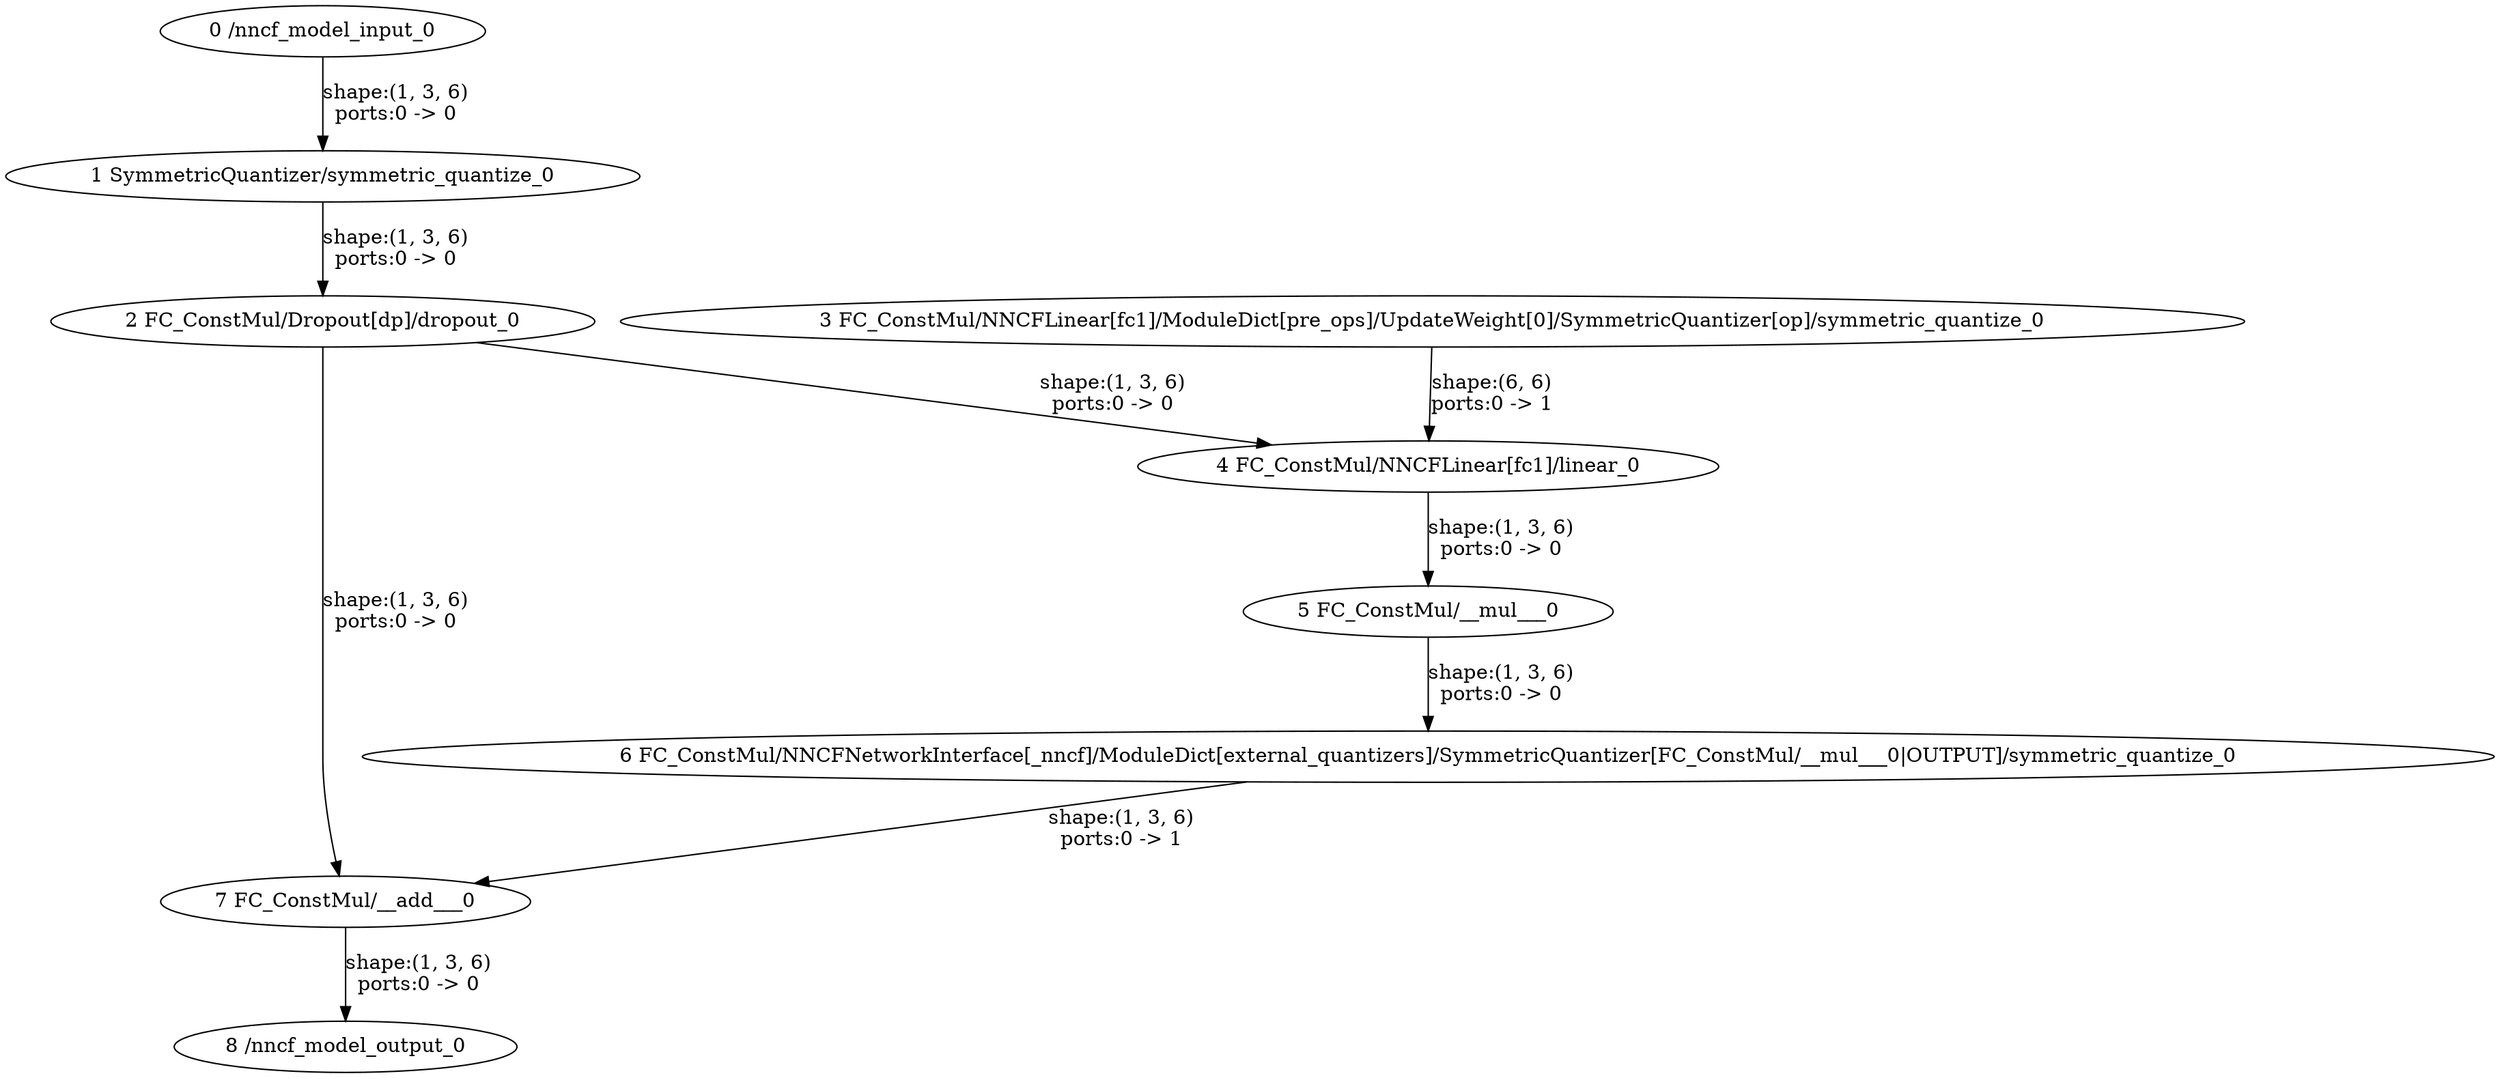 strict digraph  {
"0 /nncf_model_input_0" [id=0, type=nncf_model_input];
"1 SymmetricQuantizer/symmetric_quantize_0" [id=1, type=symmetric_quantize];
"2 FC_ConstMul/Dropout[dp]/dropout_0" [id=2, type=dropout];
"3 FC_ConstMul/NNCFLinear[fc1]/ModuleDict[pre_ops]/UpdateWeight[0]/SymmetricQuantizer[op]/symmetric_quantize_0" [id=3, type=symmetric_quantize];
"4 FC_ConstMul/NNCFLinear[fc1]/linear_0" [id=4, type=linear];
"5 FC_ConstMul/__mul___0" [id=5, type=__mul__];
"6 FC_ConstMul/NNCFNetworkInterface[_nncf]/ModuleDict[external_quantizers]/SymmetricQuantizer[FC_ConstMul/__mul___0|OUTPUT]/symmetric_quantize_0" [id=6, type=symmetric_quantize];
"7 FC_ConstMul/__add___0" [id=7, type=__add__];
"8 /nncf_model_output_0" [id=8, type=nncf_model_output];
"0 /nncf_model_input_0" -> "1 SymmetricQuantizer/symmetric_quantize_0"  [label="shape:(1, 3, 6)\nports:0 -> 0", style=solid];
"1 SymmetricQuantizer/symmetric_quantize_0" -> "2 FC_ConstMul/Dropout[dp]/dropout_0"  [label="shape:(1, 3, 6)\nports:0 -> 0", style=solid];
"2 FC_ConstMul/Dropout[dp]/dropout_0" -> "4 FC_ConstMul/NNCFLinear[fc1]/linear_0"  [label="shape:(1, 3, 6)\nports:0 -> 0", style=solid];
"2 FC_ConstMul/Dropout[dp]/dropout_0" -> "7 FC_ConstMul/__add___0"  [label="shape:(1, 3, 6)\nports:0 -> 0", style=solid];
"3 FC_ConstMul/NNCFLinear[fc1]/ModuleDict[pre_ops]/UpdateWeight[0]/SymmetricQuantizer[op]/symmetric_quantize_0" -> "4 FC_ConstMul/NNCFLinear[fc1]/linear_0"  [label="shape:(6, 6)\nports:0 -> 1", style=solid];
"4 FC_ConstMul/NNCFLinear[fc1]/linear_0" -> "5 FC_ConstMul/__mul___0"  [label="shape:(1, 3, 6)\nports:0 -> 0", style=solid];
"5 FC_ConstMul/__mul___0" -> "6 FC_ConstMul/NNCFNetworkInterface[_nncf]/ModuleDict[external_quantizers]/SymmetricQuantizer[FC_ConstMul/__mul___0|OUTPUT]/symmetric_quantize_0"  [label="shape:(1, 3, 6)\nports:0 -> 0", style=solid];
"6 FC_ConstMul/NNCFNetworkInterface[_nncf]/ModuleDict[external_quantizers]/SymmetricQuantizer[FC_ConstMul/__mul___0|OUTPUT]/symmetric_quantize_0" -> "7 FC_ConstMul/__add___0"  [label="shape:(1, 3, 6)\nports:0 -> 1", style=solid];
"7 FC_ConstMul/__add___0" -> "8 /nncf_model_output_0"  [label="shape:(1, 3, 6)\nports:0 -> 0", style=solid];
}
